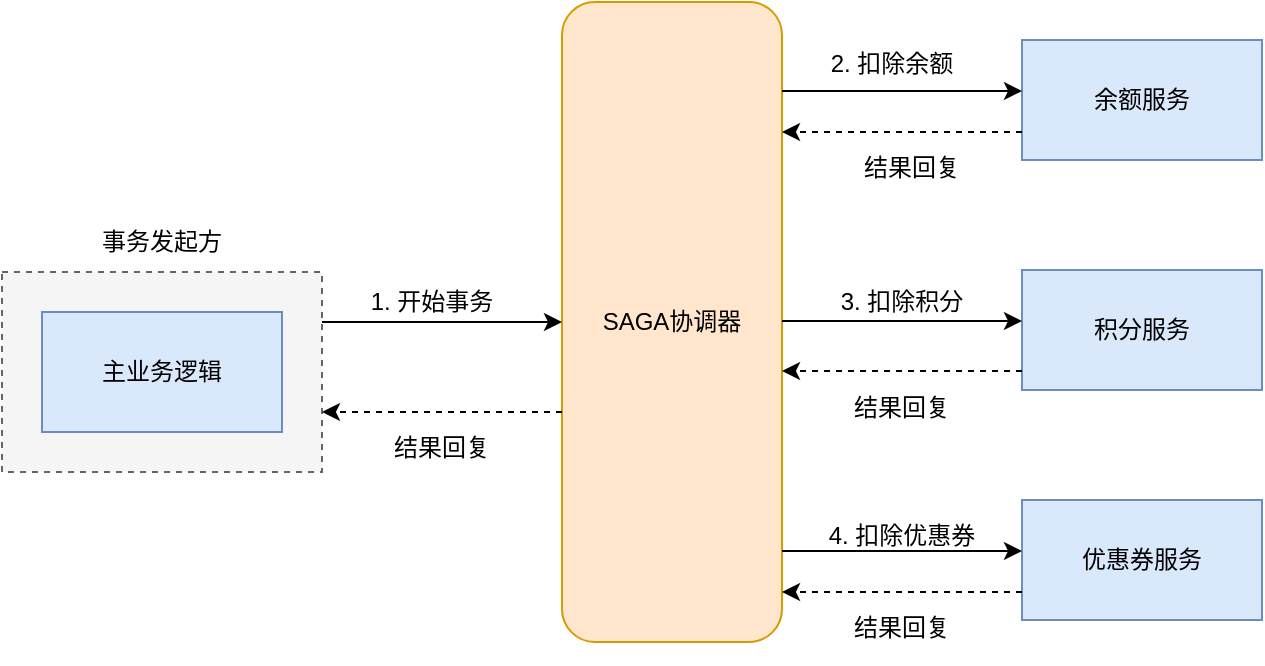 <mxfile version="20.3.0" type="device"><diagram id="8lk_RyjRuDTG0krvr4cS" name="第 1 页"><mxGraphModel dx="1106" dy="816" grid="1" gridSize="10" guides="1" tooltips="1" connect="1" arrows="1" fold="1" page="1" pageScale="1" pageWidth="827" pageHeight="1169" math="0" shadow="0"><root><mxCell id="0"/><mxCell id="1" parent="0"/><mxCell id="C0owTGk8Riv5gK1AOMzf-3" value="" style="rounded=0;whiteSpace=wrap;html=1;fillColor=#f5f5f5;dashed=1;fontColor=#333333;strokeColor=#666666;" vertex="1" parent="1"><mxGeometry x="50" y="330" width="160" height="100" as="geometry"/></mxCell><mxCell id="C0owTGk8Riv5gK1AOMzf-1" value="SAGA协调器" style="rounded=1;whiteSpace=wrap;html=1;fillColor=#ffe6cc;strokeColor=#d79b00;" vertex="1" parent="1"><mxGeometry x="330" y="195" width="110" height="320" as="geometry"/></mxCell><mxCell id="C0owTGk8Riv5gK1AOMzf-2" value="主业务逻辑" style="rounded=0;whiteSpace=wrap;html=1;fillColor=#dae8fc;strokeColor=#6c8ebf;" vertex="1" parent="1"><mxGeometry x="70" y="350" width="120" height="60" as="geometry"/></mxCell><mxCell id="C0owTGk8Riv5gK1AOMzf-5" style="edgeStyle=orthogonalEdgeStyle;rounded=0;orthogonalLoop=1;jettySize=auto;html=1;entryX=0;entryY=0.5;entryDx=0;entryDy=0;exitX=1;exitY=0.25;exitDx=0;exitDy=0;" edge="1" parent="1" source="C0owTGk8Riv5gK1AOMzf-3" target="C0owTGk8Riv5gK1AOMzf-1"><mxGeometry relative="1" as="geometry"/></mxCell><mxCell id="C0owTGk8Riv5gK1AOMzf-4" value="事务发起方" style="text;html=1;strokeColor=none;fillColor=none;align=center;verticalAlign=middle;whiteSpace=wrap;rounded=0;dashed=1;" vertex="1" parent="1"><mxGeometry x="90" y="300" width="80" height="30" as="geometry"/></mxCell><mxCell id="C0owTGk8Riv5gK1AOMzf-6" value="余额服务" style="rounded=0;whiteSpace=wrap;html=1;fillColor=#dae8fc;strokeColor=#6c8ebf;" vertex="1" parent="1"><mxGeometry x="560" y="214" width="120" height="60" as="geometry"/></mxCell><mxCell id="C0owTGk8Riv5gK1AOMzf-7" value="积分服务" style="rounded=0;whiteSpace=wrap;html=1;fillColor=#dae8fc;strokeColor=#6c8ebf;" vertex="1" parent="1"><mxGeometry x="560" y="329" width="120" height="60" as="geometry"/></mxCell><mxCell id="C0owTGk8Riv5gK1AOMzf-8" value="优惠券服务" style="rounded=0;whiteSpace=wrap;html=1;fillColor=#dae8fc;strokeColor=#6c8ebf;" vertex="1" parent="1"><mxGeometry x="560" y="444" width="120" height="60" as="geometry"/></mxCell><mxCell id="C0owTGk8Riv5gK1AOMzf-9" style="edgeStyle=orthogonalEdgeStyle;rounded=0;orthogonalLoop=1;jettySize=auto;html=1;entryX=0;entryY=0.5;entryDx=0;entryDy=0;exitX=1;exitY=0.25;exitDx=0;exitDy=0;" edge="1" parent="1"><mxGeometry relative="1" as="geometry"><mxPoint x="440" y="239.5" as="sourcePoint"/><mxPoint x="560" y="239.5" as="targetPoint"/></mxGeometry></mxCell><mxCell id="C0owTGk8Riv5gK1AOMzf-11" style="edgeStyle=orthogonalEdgeStyle;rounded=0;orthogonalLoop=1;jettySize=auto;html=1;entryX=0;entryY=0.5;entryDx=0;entryDy=0;exitX=1;exitY=0.25;exitDx=0;exitDy=0;" edge="1" parent="1"><mxGeometry relative="1" as="geometry"><mxPoint x="440" y="354.5" as="sourcePoint"/><mxPoint x="560" y="354.5" as="targetPoint"/></mxGeometry></mxCell><mxCell id="C0owTGk8Riv5gK1AOMzf-12" style="edgeStyle=orthogonalEdgeStyle;rounded=0;orthogonalLoop=1;jettySize=auto;html=1;entryX=0;entryY=0.5;entryDx=0;entryDy=0;exitX=1;exitY=0.25;exitDx=0;exitDy=0;" edge="1" parent="1"><mxGeometry relative="1" as="geometry"><mxPoint x="440" y="469.5" as="sourcePoint"/><mxPoint x="560" y="469.5" as="targetPoint"/></mxGeometry></mxCell><mxCell id="C0owTGk8Riv5gK1AOMzf-13" style="edgeStyle=orthogonalEdgeStyle;rounded=0;orthogonalLoop=1;jettySize=auto;html=1;dashed=1;" edge="1" parent="1"><mxGeometry relative="1" as="geometry"><mxPoint x="330" y="400" as="sourcePoint"/><mxPoint x="210" y="400" as="targetPoint"/></mxGeometry></mxCell><mxCell id="C0owTGk8Riv5gK1AOMzf-14" style="edgeStyle=orthogonalEdgeStyle;rounded=0;orthogonalLoop=1;jettySize=auto;html=1;dashed=1;" edge="1" parent="1"><mxGeometry relative="1" as="geometry"><mxPoint x="560" y="260" as="sourcePoint"/><mxPoint x="440" y="260" as="targetPoint"/></mxGeometry></mxCell><mxCell id="C0owTGk8Riv5gK1AOMzf-15" style="edgeStyle=orthogonalEdgeStyle;rounded=0;orthogonalLoop=1;jettySize=auto;html=1;dashed=1;" edge="1" parent="1"><mxGeometry relative="1" as="geometry"><mxPoint x="560" y="379.5" as="sourcePoint"/><mxPoint x="440" y="379.5" as="targetPoint"/></mxGeometry></mxCell><mxCell id="C0owTGk8Riv5gK1AOMzf-16" style="edgeStyle=orthogonalEdgeStyle;rounded=0;orthogonalLoop=1;jettySize=auto;html=1;dashed=1;" edge="1" parent="1"><mxGeometry relative="1" as="geometry"><mxPoint x="560" y="490" as="sourcePoint"/><mxPoint x="440" y="490" as="targetPoint"/></mxGeometry></mxCell><mxCell id="C0owTGk8Riv5gK1AOMzf-18" value="1. 开始事务" style="text;html=1;strokeColor=none;fillColor=none;align=center;verticalAlign=middle;whiteSpace=wrap;rounded=0;dashed=1;" vertex="1" parent="1"><mxGeometry x="230" y="329" width="70" height="31" as="geometry"/></mxCell><mxCell id="C0owTGk8Riv5gK1AOMzf-19" value="2. 扣除余额" style="text;html=1;strokeColor=none;fillColor=none;align=center;verticalAlign=middle;whiteSpace=wrap;rounded=0;dashed=1;" vertex="1" parent="1"><mxGeometry x="460" y="210" width="70" height="31" as="geometry"/></mxCell><mxCell id="C0owTGk8Riv5gK1AOMzf-20" value="3. 扣除积分" style="text;html=1;strokeColor=none;fillColor=none;align=center;verticalAlign=middle;whiteSpace=wrap;rounded=0;dashed=1;" vertex="1" parent="1"><mxGeometry x="465" y="329" width="70" height="31" as="geometry"/></mxCell><mxCell id="C0owTGk8Riv5gK1AOMzf-21" value="4. 扣除优惠券" style="text;html=1;strokeColor=none;fillColor=none;align=center;verticalAlign=middle;whiteSpace=wrap;rounded=0;dashed=1;" vertex="1" parent="1"><mxGeometry x="460" y="444" width="80" height="36" as="geometry"/></mxCell><mxCell id="C0owTGk8Riv5gK1AOMzf-22" value="结果回复" style="text;html=1;strokeColor=none;fillColor=none;align=center;verticalAlign=middle;whiteSpace=wrap;rounded=0;dashed=1;" vertex="1" parent="1"><mxGeometry x="230" y="400" width="80" height="36" as="geometry"/></mxCell><mxCell id="C0owTGk8Riv5gK1AOMzf-23" value="结果回复" style="text;html=1;strokeColor=none;fillColor=none;align=center;verticalAlign=middle;whiteSpace=wrap;rounded=0;dashed=1;" vertex="1" parent="1"><mxGeometry x="460" y="380" width="80" height="36" as="geometry"/></mxCell><mxCell id="C0owTGk8Riv5gK1AOMzf-24" value="结果回复" style="text;html=1;strokeColor=none;fillColor=none;align=center;verticalAlign=middle;whiteSpace=wrap;rounded=0;dashed=1;" vertex="1" parent="1"><mxGeometry x="465" y="260" width="80" height="36" as="geometry"/></mxCell><mxCell id="C0owTGk8Riv5gK1AOMzf-26" value="结果回复" style="text;html=1;strokeColor=none;fillColor=none;align=center;verticalAlign=middle;whiteSpace=wrap;rounded=0;dashed=1;" vertex="1" parent="1"><mxGeometry x="460" y="490" width="80" height="36" as="geometry"/></mxCell></root></mxGraphModel></diagram></mxfile>